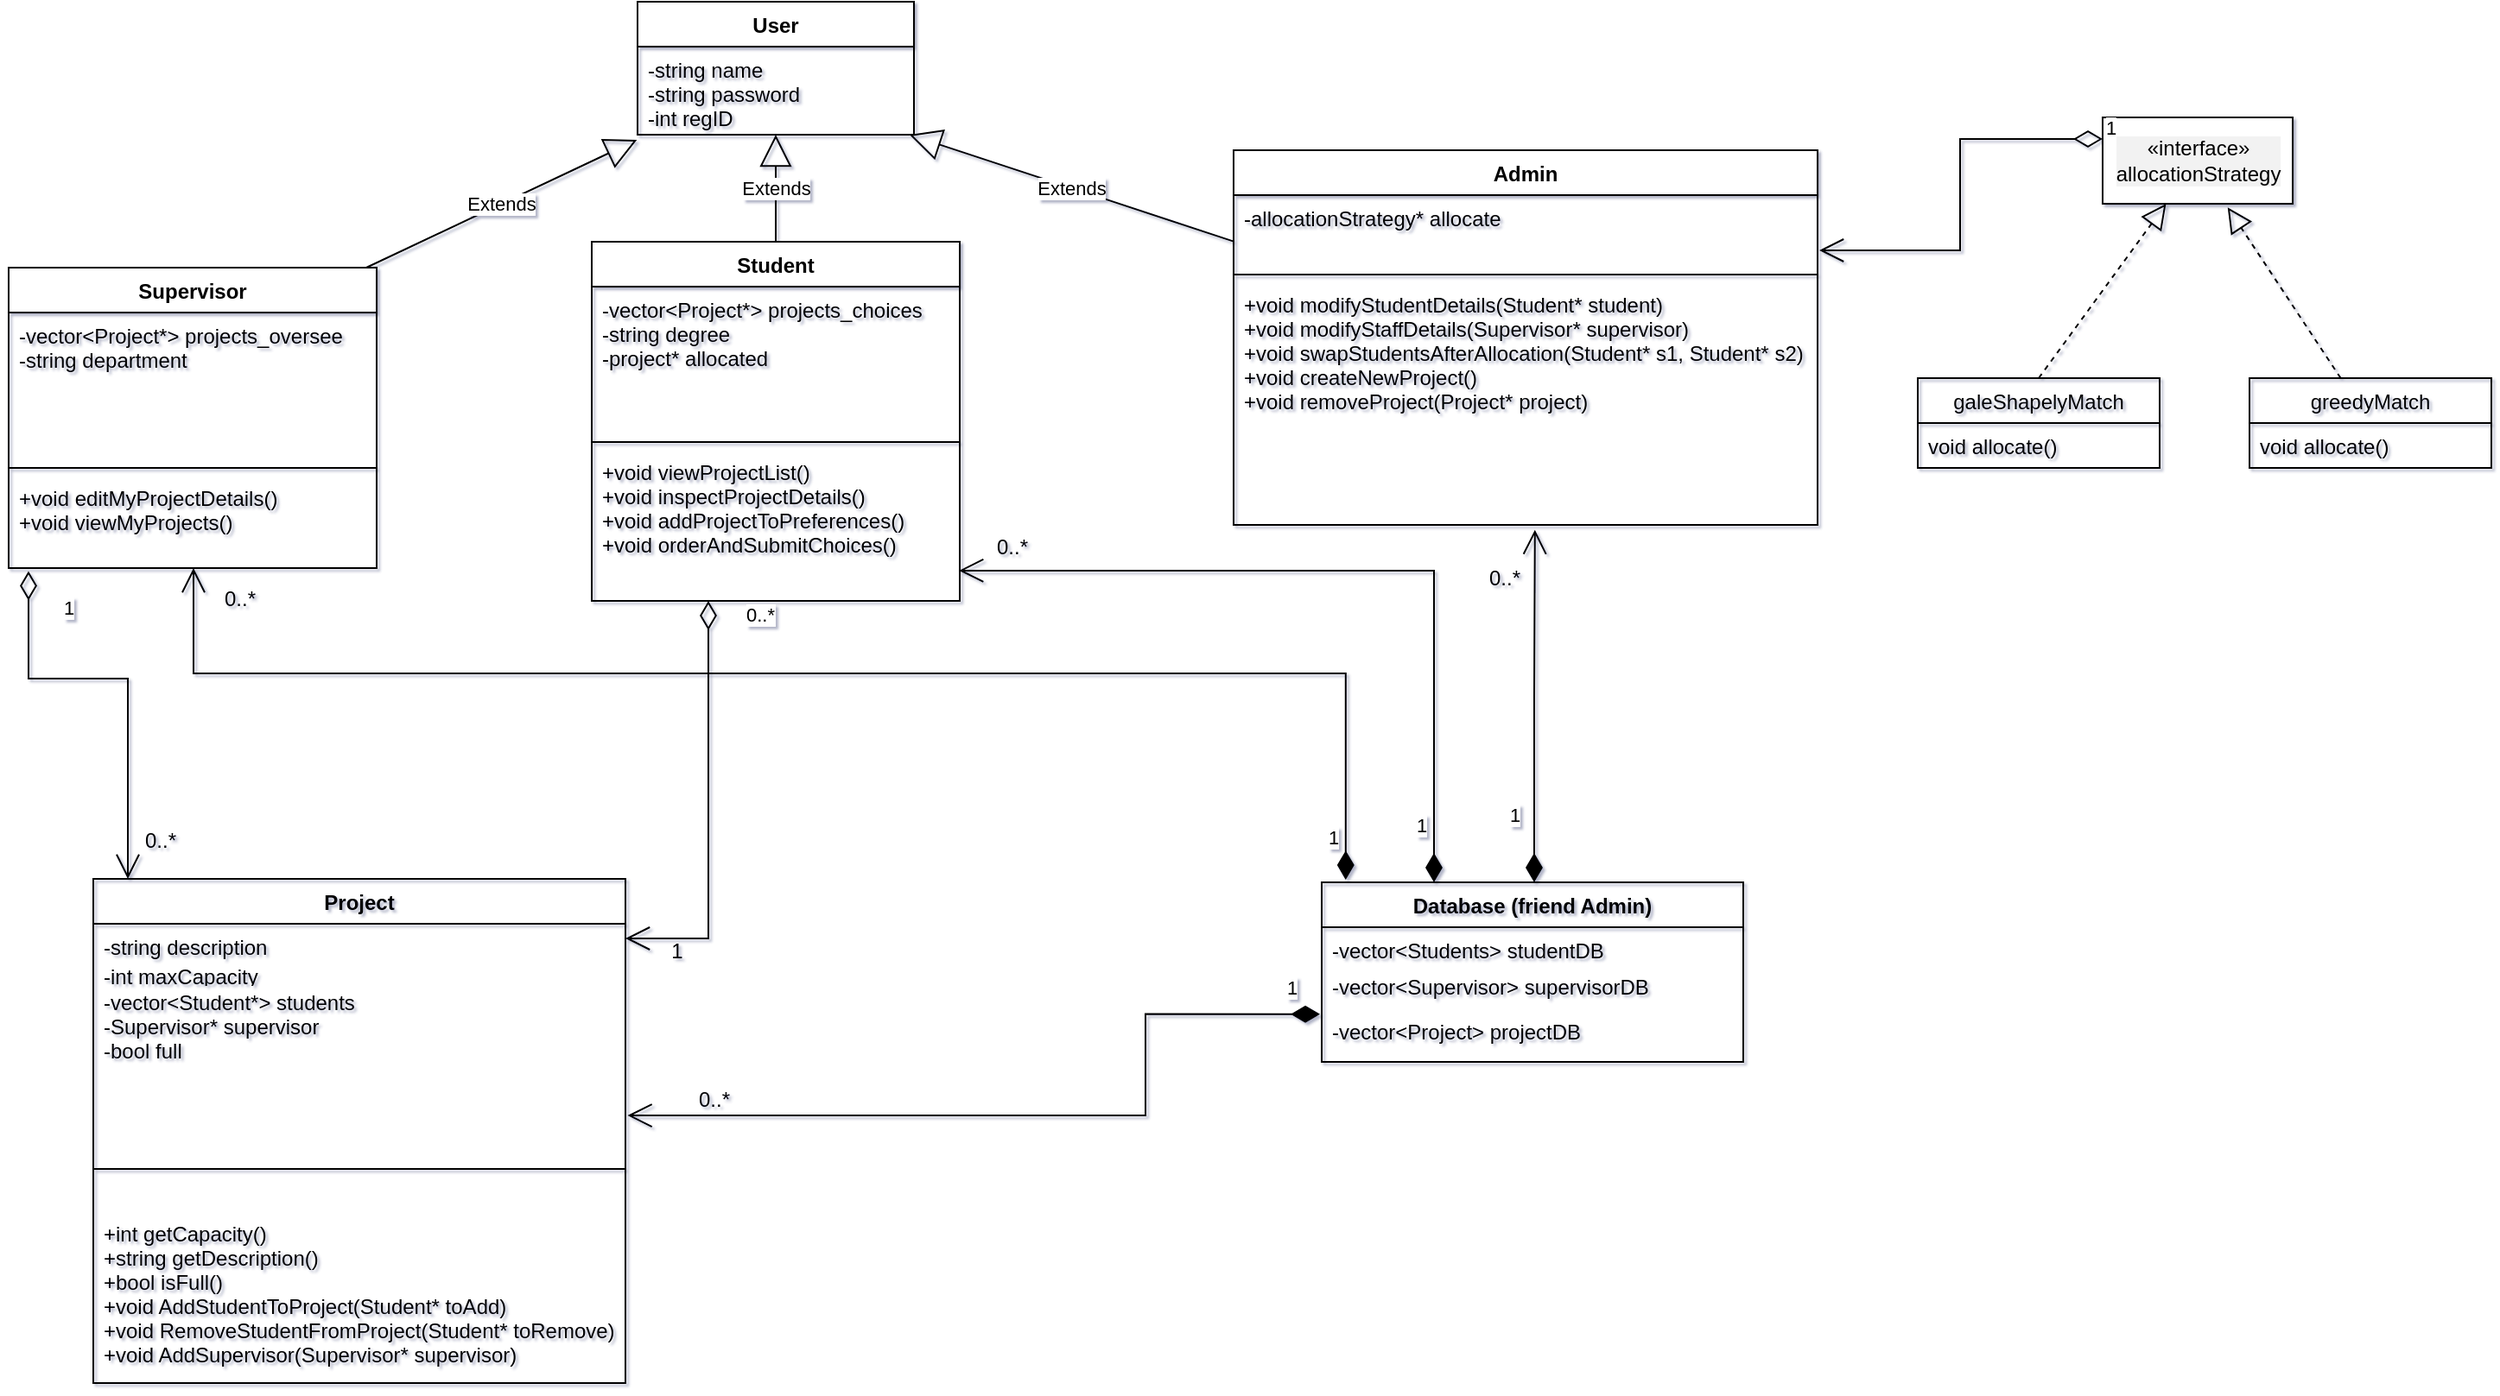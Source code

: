 <mxfile version="20.8.21" type="device"><diagram id="B_KKShG9DEXshSD3teJq" name="Page-1"><mxGraphModel dx="1615" dy="802" grid="0" gridSize="10" guides="1" tooltips="1" connect="1" arrows="1" fold="1" page="1" pageScale="1" pageWidth="827" pageHeight="1169" background="#ffffff" math="0" shadow="1"><root><mxCell id="0"/><mxCell id="1" parent="0"/><mxCell id="pmMyAqk0N_91WHs7ntwW-19" value="User" style="swimlane;fontStyle=1;align=center;verticalAlign=top;childLayout=stackLayout;horizontal=1;startSize=26;horizontalStack=0;resizeParent=1;resizeParentMax=0;resizeLast=0;collapsible=1;marginBottom=0;" parent="1" vertex="1"><mxGeometry x="431" y="342" width="160" height="77" as="geometry"/></mxCell><mxCell id="pmMyAqk0N_91WHs7ntwW-20" value="-string name&#10;-string password&#10;-int regID" style="text;strokeColor=none;fillColor=none;align=left;verticalAlign=top;spacingLeft=4;spacingRight=4;overflow=hidden;rotatable=0;points=[[0,0.5],[1,0.5]];portConstraint=eastwest;" parent="pmMyAqk0N_91WHs7ntwW-19" vertex="1"><mxGeometry y="26" width="160" height="51" as="geometry"/></mxCell><mxCell id="pmMyAqk0N_91WHs7ntwW-27" value="Supervisor" style="swimlane;fontStyle=1;align=center;verticalAlign=top;childLayout=stackLayout;horizontal=1;startSize=26;horizontalStack=0;resizeParent=1;resizeParentMax=0;resizeLast=0;collapsible=1;marginBottom=0;" parent="1" vertex="1"><mxGeometry x="67" y="496" width="213" height="174" as="geometry"/></mxCell><mxCell id="pmMyAqk0N_91WHs7ntwW-28" value="-vector&lt;Project*&gt; projects_oversee&#10;-string department&#10;" style="text;strokeColor=none;fillColor=none;align=left;verticalAlign=top;spacingLeft=4;spacingRight=4;overflow=hidden;rotatable=0;points=[[0,0.5],[1,0.5]];portConstraint=eastwest;" parent="pmMyAqk0N_91WHs7ntwW-27" vertex="1"><mxGeometry y="26" width="213" height="86" as="geometry"/></mxCell><mxCell id="pmMyAqk0N_91WHs7ntwW-29" value="" style="line;strokeWidth=1;fillColor=none;align=left;verticalAlign=middle;spacingTop=-1;spacingLeft=3;spacingRight=3;rotatable=0;labelPosition=right;points=[];portConstraint=eastwest;" parent="pmMyAqk0N_91WHs7ntwW-27" vertex="1"><mxGeometry y="112" width="213" height="8" as="geometry"/></mxCell><mxCell id="pmMyAqk0N_91WHs7ntwW-30" value="+void editMyProjectDetails()&#10;+void viewMyProjects()&#10;" style="text;strokeColor=none;fillColor=none;align=left;verticalAlign=top;spacingLeft=4;spacingRight=4;overflow=hidden;rotatable=0;points=[[0,0.5],[1,0.5]];portConstraint=eastwest;" parent="pmMyAqk0N_91WHs7ntwW-27" vertex="1"><mxGeometry y="120" width="213" height="54" as="geometry"/></mxCell><mxCell id="pmMyAqk0N_91WHs7ntwW-32" value="Student" style="swimlane;fontStyle=1;align=center;verticalAlign=top;childLayout=stackLayout;horizontal=1;startSize=26;horizontalStack=0;resizeParent=1;resizeParentMax=0;resizeLast=0;collapsible=1;marginBottom=0;" parent="1" vertex="1"><mxGeometry x="404.5" y="481" width="213" height="208" as="geometry"/></mxCell><mxCell id="pmMyAqk0N_91WHs7ntwW-33" value="-vector&lt;Project*&gt; projects_choices&#10;-string degree&#10;-project* allocated&#10;" style="text;strokeColor=none;fillColor=none;align=left;verticalAlign=top;spacingLeft=4;spacingRight=4;overflow=hidden;rotatable=0;points=[[0,0.5],[1,0.5]];portConstraint=eastwest;" parent="pmMyAqk0N_91WHs7ntwW-32" vertex="1"><mxGeometry y="26" width="213" height="86" as="geometry"/></mxCell><mxCell id="pmMyAqk0N_91WHs7ntwW-34" value="" style="line;strokeWidth=1;fillColor=none;align=left;verticalAlign=middle;spacingTop=-1;spacingLeft=3;spacingRight=3;rotatable=0;labelPosition=right;points=[];portConstraint=eastwest;" parent="pmMyAqk0N_91WHs7ntwW-32" vertex="1"><mxGeometry y="112" width="213" height="8" as="geometry"/></mxCell><mxCell id="pmMyAqk0N_91WHs7ntwW-35" value="+void viewProjectList()&#10;+void inspectProjectDetails()&#10;+void addProjectToPreferences()&#10;+void orderAndSubmitChoices()&#10;&#10;" style="text;strokeColor=none;fillColor=none;align=left;verticalAlign=top;spacingLeft=4;spacingRight=4;overflow=hidden;rotatable=0;points=[[0,0.5],[1,0.5]];portConstraint=eastwest;" parent="pmMyAqk0N_91WHs7ntwW-32" vertex="1"><mxGeometry y="120" width="213" height="88" as="geometry"/></mxCell><mxCell id="pmMyAqk0N_91WHs7ntwW-37" value="Extends" style="endArrow=block;endSize=16;endFill=0;html=1;rounded=0;entryX=-0.002;entryY=1.059;entryDx=0;entryDy=0;entryPerimeter=0;" parent="1" source="pmMyAqk0N_91WHs7ntwW-27" target="pmMyAqk0N_91WHs7ntwW-20" edge="1"><mxGeometry width="160" relative="1" as="geometry"><mxPoint x="250" y="510" as="sourcePoint"/><mxPoint x="424" y="421" as="targetPoint"/><Array as="points"><mxPoint x="274" y="496"/></Array></mxGeometry></mxCell><mxCell id="pmMyAqk0N_91WHs7ntwW-38" value="Extends" style="endArrow=block;endSize=16;endFill=0;html=1;rounded=0;" parent="1" source="pmMyAqk0N_91WHs7ntwW-32" target="pmMyAqk0N_91WHs7ntwW-20" edge="1"><mxGeometry width="160" relative="1" as="geometry"><mxPoint x="514" y="504" as="sourcePoint"/><mxPoint x="674" y="469" as="targetPoint"/></mxGeometry></mxCell><mxCell id="pmMyAqk0N_91WHs7ntwW-47" value="Admin" style="swimlane;fontStyle=1;align=center;verticalAlign=top;childLayout=stackLayout;horizontal=1;startSize=26;horizontalStack=0;resizeParent=1;resizeParentMax=0;resizeLast=0;collapsible=1;marginBottom=0;" parent="1" vertex="1"><mxGeometry x="776" y="428" width="338" height="217" as="geometry"/></mxCell><mxCell id="pmMyAqk0N_91WHs7ntwW-48" value="-allocationStrategy* allocate&#10;   " style="text;strokeColor=none;fillColor=none;align=left;verticalAlign=top;spacingLeft=4;spacingRight=4;overflow=hidden;rotatable=0;points=[[0,0.5],[1,0.5]];portConstraint=eastwest;" parent="pmMyAqk0N_91WHs7ntwW-47" vertex="1"><mxGeometry y="26" width="338" height="42" as="geometry"/></mxCell><mxCell id="pmMyAqk0N_91WHs7ntwW-49" value="" style="line;strokeWidth=1;fillColor=none;align=left;verticalAlign=middle;spacingTop=-1;spacingLeft=3;spacingRight=3;rotatable=0;labelPosition=right;points=[];portConstraint=eastwest;" parent="pmMyAqk0N_91WHs7ntwW-47" vertex="1"><mxGeometry y="68" width="338" height="8" as="geometry"/></mxCell><mxCell id="pmMyAqk0N_91WHs7ntwW-50" value="+void modifyStudentDetails(Student* student)&#10;+void modifyStaffDetails(Supervisor* supervisor)&#10;+void swapStudentsAfterAllocation(Student* s1, Student* s2)&#10;+void createNewProject()&#10;+void removeProject(Project* project)&#10;&#10;&#10;&#10;&#10;" style="text;strokeColor=none;fillColor=none;align=left;verticalAlign=top;spacingLeft=4;spacingRight=4;overflow=hidden;rotatable=0;points=[[0,0.5],[1,0.5]];portConstraint=eastwest;" parent="pmMyAqk0N_91WHs7ntwW-47" vertex="1"><mxGeometry y="76" width="338" height="141" as="geometry"/></mxCell><mxCell id="pmMyAqk0N_91WHs7ntwW-52" value="Extends" style="endArrow=block;endSize=16;endFill=0;html=1;rounded=0;" parent="1" source="pmMyAqk0N_91WHs7ntwW-47" target="pmMyAqk0N_91WHs7ntwW-20" edge="1"><mxGeometry width="160" relative="1" as="geometry"><mxPoint x="726" y="405" as="sourcePoint"/><mxPoint x="886" y="405" as="targetPoint"/></mxGeometry></mxCell><mxCell id="pmMyAqk0N_91WHs7ntwW-54" value="«interface»&lt;br&gt;allocationStrategy" style="html=1;labelBackgroundColor=#F2F2F2;" parent="1" vertex="1"><mxGeometry x="1279" y="409" width="110" height="50" as="geometry"/></mxCell><mxCell id="jREfspTzZIfG9QH5ADm0-5" value="galeShapelyMatch" style="swimlane;fontStyle=0;childLayout=stackLayout;horizontal=1;startSize=26;fillColor=none;horizontalStack=0;resizeParent=1;resizeParentMax=0;resizeLast=0;collapsible=1;marginBottom=0;" vertex="1" parent="1"><mxGeometry x="1172" y="560" width="140" height="52" as="geometry"/></mxCell><mxCell id="jREfspTzZIfG9QH5ADm0-7" value="void allocate()" style="text;strokeColor=none;fillColor=none;align=left;verticalAlign=top;spacingLeft=4;spacingRight=4;overflow=hidden;rotatable=0;points=[[0,0.5],[1,0.5]];portConstraint=eastwest;" vertex="1" parent="jREfspTzZIfG9QH5ADm0-5"><mxGeometry y="26" width="140" height="26" as="geometry"/></mxCell><mxCell id="jREfspTzZIfG9QH5ADm0-9" value="greedyMatch" style="swimlane;fontStyle=0;childLayout=stackLayout;horizontal=1;startSize=26;fillColor=none;horizontalStack=0;resizeParent=1;resizeParentMax=0;resizeLast=0;collapsible=1;marginBottom=0;" vertex="1" parent="1"><mxGeometry x="1364" y="560" width="140" height="52" as="geometry"/></mxCell><mxCell id="jREfspTzZIfG9QH5ADm0-11" value="void allocate()" style="text;strokeColor=none;fillColor=none;align=left;verticalAlign=top;spacingLeft=4;spacingRight=4;overflow=hidden;rotatable=0;points=[[0,0.5],[1,0.5]];portConstraint=eastwest;" vertex="1" parent="jREfspTzZIfG9QH5ADm0-9"><mxGeometry y="26" width="140" height="26" as="geometry"/></mxCell><mxCell id="jREfspTzZIfG9QH5ADm0-13" value="" style="endArrow=block;dashed=1;endFill=0;endSize=12;html=1;rounded=0;exitX=0.5;exitY=0;exitDx=0;exitDy=0;" edge="1" parent="1" source="jREfspTzZIfG9QH5ADm0-5" target="pmMyAqk0N_91WHs7ntwW-54"><mxGeometry width="160" relative="1" as="geometry"><mxPoint x="1262" y="534" as="sourcePoint"/><mxPoint x="1422" y="534" as="targetPoint"/></mxGeometry></mxCell><mxCell id="jREfspTzZIfG9QH5ADm0-14" value="" style="endArrow=block;dashed=1;endFill=0;endSize=12;html=1;rounded=0;entryX=0.658;entryY=1.042;entryDx=0;entryDy=0;entryPerimeter=0;" edge="1" parent="1" source="jREfspTzZIfG9QH5ADm0-9" target="pmMyAqk0N_91WHs7ntwW-54"><mxGeometry width="160" relative="1" as="geometry"><mxPoint x="1463" y="560" as="sourcePoint"/><mxPoint x="1537" y="459" as="targetPoint"/></mxGeometry></mxCell><mxCell id="jREfspTzZIfG9QH5ADm0-15" value="Database (friend Admin)" style="swimlane;fontStyle=1;childLayout=stackLayout;horizontal=1;startSize=26;fillColor=none;horizontalStack=0;resizeParent=1;resizeParentMax=0;resizeLast=0;collapsible=1;marginBottom=0;" vertex="1" parent="1"><mxGeometry x="827" y="852" width="244" height="104" as="geometry"/></mxCell><mxCell id="jREfspTzZIfG9QH5ADm0-16" value="-vector&lt;Students&gt; studentDB" style="text;strokeColor=none;fillColor=none;align=left;verticalAlign=top;spacingLeft=4;spacingRight=4;overflow=hidden;rotatable=0;points=[[0,0.5],[1,0.5]];portConstraint=eastwest;" vertex="1" parent="jREfspTzZIfG9QH5ADm0-15"><mxGeometry y="26" width="244" height="21" as="geometry"/></mxCell><mxCell id="jREfspTzZIfG9QH5ADm0-17" value="-vector&lt;Supervisor&gt; supervisorDB" style="text;strokeColor=none;fillColor=none;align=left;verticalAlign=top;spacingLeft=4;spacingRight=4;overflow=hidden;rotatable=0;points=[[0,0.5],[1,0.5]];portConstraint=eastwest;" vertex="1" parent="jREfspTzZIfG9QH5ADm0-15"><mxGeometry y="47" width="244" height="26" as="geometry"/></mxCell><mxCell id="jREfspTzZIfG9QH5ADm0-18" value="-vector&lt;Project&gt; projectDB&#10;" style="text;strokeColor=none;fillColor=none;align=left;verticalAlign=top;spacingLeft=4;spacingRight=4;overflow=hidden;rotatable=0;points=[[0,0.5],[1,0.5]];portConstraint=eastwest;" vertex="1" parent="jREfspTzZIfG9QH5ADm0-15"><mxGeometry y="73" width="244" height="31" as="geometry"/></mxCell><mxCell id="jREfspTzZIfG9QH5ADm0-22" value="Project" style="swimlane;fontStyle=1;childLayout=stackLayout;horizontal=1;startSize=26;fillColor=none;horizontalStack=0;resizeParent=1;resizeParentMax=0;resizeLast=0;collapsible=1;marginBottom=0;" vertex="1" parent="1"><mxGeometry x="116" y="850" width="308" height="292" as="geometry"/></mxCell><mxCell id="jREfspTzZIfG9QH5ADm0-23" value="-string description" style="text;strokeColor=none;fillColor=none;align=left;verticalAlign=top;spacingLeft=4;spacingRight=4;overflow=hidden;rotatable=0;points=[[0,0.5],[1,0.5]];portConstraint=eastwest;" vertex="1" parent="jREfspTzZIfG9QH5ADm0-22"><mxGeometry y="26" width="308" height="17" as="geometry"/></mxCell><mxCell id="jREfspTzZIfG9QH5ADm0-24" value="-int maxCapacity" style="text;strokeColor=none;fillColor=none;align=left;verticalAlign=top;spacingLeft=4;spacingRight=4;overflow=hidden;rotatable=0;points=[[0,0.5],[1,0.5]];portConstraint=eastwest;" vertex="1" parent="jREfspTzZIfG9QH5ADm0-22"><mxGeometry y="43" width="308" height="15" as="geometry"/></mxCell><mxCell id="jREfspTzZIfG9QH5ADm0-25" value="-vector&lt;Student*&gt; students&#10;-Supervisor* supervisor&#10;-bool full" style="text;strokeColor=none;fillColor=none;align=left;verticalAlign=top;spacingLeft=4;spacingRight=4;overflow=hidden;rotatable=0;points=[[0,0.5],[1,0.5]];portConstraint=eastwest;" vertex="1" parent="jREfspTzZIfG9QH5ADm0-22"><mxGeometry y="58" width="308" height="86" as="geometry"/></mxCell><mxCell id="jREfspTzZIfG9QH5ADm0-44" value="" style="line;strokeWidth=1;fillColor=none;align=left;verticalAlign=middle;spacingTop=-1;spacingLeft=3;spacingRight=3;rotatable=0;labelPosition=right;points=[];portConstraint=eastwest;strokeColor=inherit;" vertex="1" parent="jREfspTzZIfG9QH5ADm0-22"><mxGeometry y="144" width="308" height="48" as="geometry"/></mxCell><mxCell id="jREfspTzZIfG9QH5ADm0-52" value="+int getCapacity()&#10;+string getDescription()&#10;+bool isFull()&#10;+void AddStudentToProject(Student* toAdd)&#10;+void RemoveStudentFromProject(Student* toRemove)&#10;+void AddSupervisor(Supervisor* supervisor)&#10;" style="text;strokeColor=none;fillColor=none;align=left;verticalAlign=top;spacingLeft=4;spacingRight=4;overflow=hidden;rotatable=0;points=[[0,0.5],[1,0.5]];portConstraint=eastwest;" vertex="1" parent="jREfspTzZIfG9QH5ADm0-22"><mxGeometry y="192" width="308" height="100" as="geometry"/></mxCell><mxCell id="jREfspTzZIfG9QH5ADm0-26" value="1" style="endArrow=open;html=1;endSize=12;startArrow=diamondThin;startSize=14;startFill=1;edgeStyle=orthogonalEdgeStyle;align=left;verticalAlign=bottom;rounded=0;entryX=0.516;entryY=1.02;entryDx=0;entryDy=0;entryPerimeter=0;" edge="1" parent="1" source="jREfspTzZIfG9QH5ADm0-15" target="pmMyAqk0N_91WHs7ntwW-50"><mxGeometry x="-0.706" y="16" relative="1" as="geometry"><mxPoint x="903" y="790" as="sourcePoint"/><mxPoint x="1063" y="790" as="targetPoint"/><Array as="points"><mxPoint x="950" y="745"/><mxPoint x="950" y="745"/></Array><mxPoint as="offset"/></mxGeometry></mxCell><mxCell id="jREfspTzZIfG9QH5ADm0-27" value="1" style="endArrow=open;html=1;endSize=12;startArrow=diamondThin;startSize=14;startFill=1;edgeStyle=orthogonalEdgeStyle;align=left;verticalAlign=bottom;rounded=0;entryX=0.998;entryY=0.801;entryDx=0;entryDy=0;entryPerimeter=0;" edge="1" parent="1" target="pmMyAqk0N_91WHs7ntwW-35"><mxGeometry x="-0.899" y="12" relative="1" as="geometry"><mxPoint x="892" y="852" as="sourcePoint"/><mxPoint x="892" y="648" as="targetPoint"/><Array as="points"><mxPoint x="892" y="672"/></Array><mxPoint y="-1" as="offset"/></mxGeometry></mxCell><mxCell id="jREfspTzZIfG9QH5ADm0-30" value="1" style="endArrow=open;html=1;endSize=12;startArrow=diamondThin;startSize=14;startFill=1;edgeStyle=orthogonalEdgeStyle;align=left;verticalAlign=bottom;rounded=0;exitX=0.057;exitY=-0.014;exitDx=0;exitDy=0;exitPerimeter=0;" edge="1" parent="1" source="jREfspTzZIfG9QH5ADm0-15" target="pmMyAqk0N_91WHs7ntwW-30"><mxGeometry x="-0.964" y="12" relative="1" as="geometry"><mxPoint x="835" y="758" as="sourcePoint"/><mxPoint x="276" y="731" as="targetPoint"/><Array as="points"><mxPoint x="841" y="731"/><mxPoint x="174" y="731"/></Array><mxPoint as="offset"/></mxGeometry></mxCell><mxCell id="jREfspTzZIfG9QH5ADm0-32" value="1" style="endArrow=open;html=1;endSize=12;startArrow=diamondThin;startSize=14;startFill=0;edgeStyle=orthogonalEdgeStyle;align=left;verticalAlign=bottom;rounded=0;exitX=0.054;exitY=1.032;exitDx=0;exitDy=0;exitPerimeter=0;" edge="1" parent="1" source="pmMyAqk0N_91WHs7ntwW-30" target="jREfspTzZIfG9QH5ADm0-22"><mxGeometry x="-0.742" y="18" relative="1" as="geometry"><mxPoint x="43" y="770" as="sourcePoint"/><mxPoint x="214" y="765" as="targetPoint"/><Array as="points"><mxPoint x="79" y="734"/><mxPoint x="136" y="734"/></Array><mxPoint as="offset"/></mxGeometry></mxCell><mxCell id="jREfspTzZIfG9QH5ADm0-33" value="0..*" style="endArrow=open;html=1;endSize=12;startArrow=diamondThin;startSize=14;startFill=0;edgeStyle=orthogonalEdgeStyle;align=left;verticalAlign=bottom;rounded=0;entryX=1;entryY=0.5;entryDx=0;entryDy=0;" edge="1" parent="1" source="pmMyAqk0N_91WHs7ntwW-35" target="jREfspTzZIfG9QH5ADm0-23"><mxGeometry x="-0.86" y="20" relative="1" as="geometry"><mxPoint x="463" y="694" as="sourcePoint"/><mxPoint x="520" y="825" as="targetPoint"/><Array as="points"><mxPoint x="472" y="885"/></Array><mxPoint as="offset"/></mxGeometry></mxCell><mxCell id="jREfspTzZIfG9QH5ADm0-35" value="0..*" style="text;strokeColor=none;align=center;fillColor=none;html=1;verticalAlign=middle;whiteSpace=wrap;rounded=0;" vertex="1" parent="1"><mxGeometry x="125" y="813" width="60" height="30" as="geometry"/></mxCell><mxCell id="jREfspTzZIfG9QH5ADm0-36" value="0..*" style="text;strokeColor=none;align=center;fillColor=none;html=1;verticalAlign=middle;whiteSpace=wrap;rounded=0;" vertex="1" parent="1"><mxGeometry x="903" y="661" width="60" height="30" as="geometry"/></mxCell><mxCell id="jREfspTzZIfG9QH5ADm0-37" value="0..*" style="text;strokeColor=none;align=center;fillColor=none;html=1;verticalAlign=middle;whiteSpace=wrap;rounded=0;" vertex="1" parent="1"><mxGeometry x="617.5" y="643" width="60" height="30" as="geometry"/></mxCell><mxCell id="jREfspTzZIfG9QH5ADm0-39" value="1" style="text;strokeColor=none;align=center;fillColor=none;html=1;verticalAlign=middle;whiteSpace=wrap;rounded=0;" vertex="1" parent="1"><mxGeometry x="424" y="877" width="60" height="30" as="geometry"/></mxCell><mxCell id="jREfspTzZIfG9QH5ADm0-40" value="0..*" style="text;strokeColor=none;align=center;fillColor=none;html=1;verticalAlign=middle;whiteSpace=wrap;rounded=0;" vertex="1" parent="1"><mxGeometry x="171" y="673" width="60" height="30" as="geometry"/></mxCell><mxCell id="jREfspTzZIfG9QH5ADm0-46" value="1" style="endArrow=open;html=1;endSize=12;startArrow=diamondThin;startSize=14;startFill=1;edgeStyle=orthogonalEdgeStyle;align=left;verticalAlign=bottom;rounded=0;entryX=1.004;entryY=0.919;entryDx=0;entryDy=0;entryPerimeter=0;exitX=-0.004;exitY=0.108;exitDx=0;exitDy=0;exitPerimeter=0;" edge="1" parent="1" source="jREfspTzZIfG9QH5ADm0-18" target="jREfspTzZIfG9QH5ADm0-25"><mxGeometry x="-0.909" y="-6" relative="1" as="geometry"><mxPoint x="812" y="937" as="sourcePoint"/><mxPoint x="861" y="937" as="targetPoint"/><Array as="points"><mxPoint x="725" y="929"/><mxPoint x="725" y="987"/></Array><mxPoint as="offset"/></mxGeometry></mxCell><mxCell id="jREfspTzZIfG9QH5ADm0-47" value="0..*" style="text;strokeColor=none;align=center;fillColor=none;html=1;verticalAlign=middle;whiteSpace=wrap;rounded=0;" vertex="1" parent="1"><mxGeometry x="454" y="969" width="43" height="17" as="geometry"/></mxCell><mxCell id="jREfspTzZIfG9QH5ADm0-57" value="1" style="endArrow=open;html=1;endSize=12;startArrow=diamondThin;startSize=14;startFill=0;edgeStyle=orthogonalEdgeStyle;align=left;verticalAlign=bottom;rounded=0;entryX=1.003;entryY=0.762;entryDx=0;entryDy=0;entryPerimeter=0;exitX=0;exitY=0.25;exitDx=0;exitDy=0;" edge="1" parent="1" source="pmMyAqk0N_91WHs7ntwW-54" target="pmMyAqk0N_91WHs7ntwW-48"><mxGeometry x="-1" y="3" relative="1" as="geometry"><mxPoint x="1157" y="353" as="sourcePoint"/><mxPoint x="1317" y="353" as="targetPoint"/></mxGeometry></mxCell></root></mxGraphModel></diagram></mxfile>